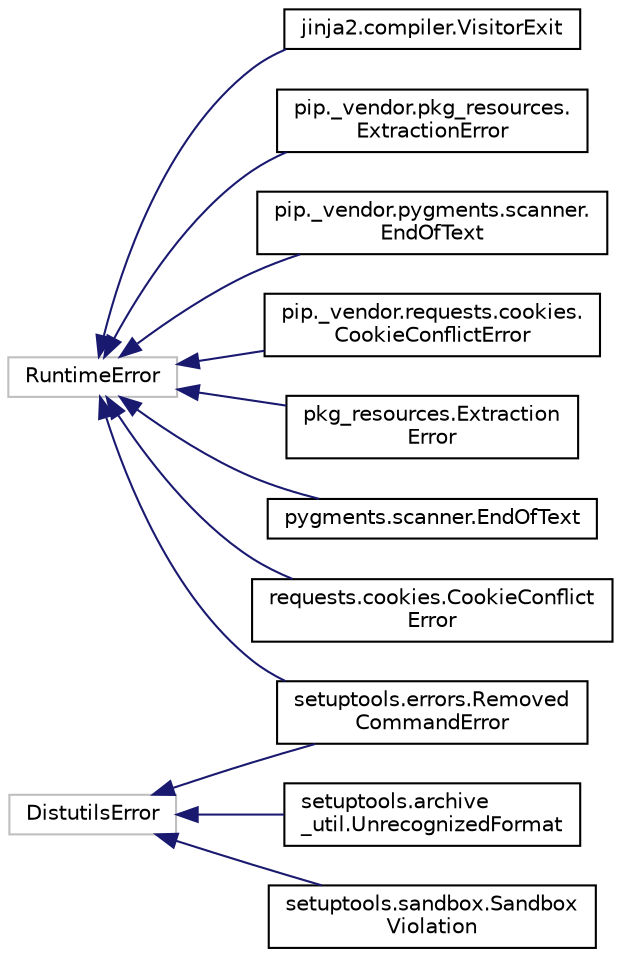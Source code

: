 digraph "Graphical Class Hierarchy"
{
 // LATEX_PDF_SIZE
  edge [fontname="Helvetica",fontsize="10",labelfontname="Helvetica",labelfontsize="10"];
  node [fontname="Helvetica",fontsize="10",shape=record];
  rankdir="LR";
  Node2965 [label="RuntimeError",height=0.2,width=0.4,color="grey75", fillcolor="white", style="filled",tooltip=" "];
  Node2965 -> Node0 [dir="back",color="midnightblue",fontsize="10",style="solid",fontname="Helvetica"];
  Node0 [label="jinja2.compiler.VisitorExit",height=0.2,width=0.4,color="black", fillcolor="white", style="filled",URL="$classjinja2_1_1compiler_1_1VisitorExit.html",tooltip=" "];
  Node2965 -> Node2967 [dir="back",color="midnightblue",fontsize="10",style="solid",fontname="Helvetica"];
  Node2967 [label="pip._vendor.pkg_resources.\lExtractionError",height=0.2,width=0.4,color="black", fillcolor="white", style="filled",URL="$classpip_1_1__vendor_1_1pkg__resources_1_1ExtractionError.html",tooltip=" "];
  Node2965 -> Node2968 [dir="back",color="midnightblue",fontsize="10",style="solid",fontname="Helvetica"];
  Node2968 [label="pip._vendor.pygments.scanner.\lEndOfText",height=0.2,width=0.4,color="black", fillcolor="white", style="filled",URL="$classpip_1_1__vendor_1_1pygments_1_1scanner_1_1EndOfText.html",tooltip=" "];
  Node2965 -> Node2969 [dir="back",color="midnightblue",fontsize="10",style="solid",fontname="Helvetica"];
  Node2969 [label="pip._vendor.requests.cookies.\lCookieConflictError",height=0.2,width=0.4,color="black", fillcolor="white", style="filled",URL="$classpip_1_1__vendor_1_1requests_1_1cookies_1_1CookieConflictError.html",tooltip=" "];
  Node2965 -> Node2970 [dir="back",color="midnightblue",fontsize="10",style="solid",fontname="Helvetica"];
  Node2970 [label="pkg_resources.Extraction\lError",height=0.2,width=0.4,color="black", fillcolor="white", style="filled",URL="$classpkg__resources_1_1ExtractionError.html",tooltip=" "];
  Node2965 -> Node2971 [dir="back",color="midnightblue",fontsize="10",style="solid",fontname="Helvetica"];
  Node2971 [label="pygments.scanner.EndOfText",height=0.2,width=0.4,color="black", fillcolor="white", style="filled",URL="$classpygments_1_1scanner_1_1EndOfText.html",tooltip=" "];
  Node2965 -> Node2972 [dir="back",color="midnightblue",fontsize="10",style="solid",fontname="Helvetica"];
  Node2972 [label="requests.cookies.CookieConflict\lError",height=0.2,width=0.4,color="black", fillcolor="white", style="filled",URL="$classrequests_1_1cookies_1_1CookieConflictError.html",tooltip=" "];
  Node2965 -> Node2973 [dir="back",color="midnightblue",fontsize="10",style="solid",fontname="Helvetica"];
  Node2973 [label="setuptools.errors.Removed\lCommandError",height=0.2,width=0.4,color="black", fillcolor="white", style="filled",URL="$classsetuptools_1_1errors_1_1RemovedCommandError.html",tooltip=" "];
  Node3478 [label="DistutilsError",height=0.2,width=0.4,color="grey75", fillcolor="white", style="filled",tooltip=" "];
  Node3478 -> Node3479 [dir="back",color="midnightblue",fontsize="10",style="solid",fontname="Helvetica"];
  Node3479 [label="setuptools.archive\l_util.UnrecognizedFormat",height=0.2,width=0.4,color="black", fillcolor="white", style="filled",URL="$classsetuptools_1_1archive__util_1_1UnrecognizedFormat.html",tooltip=" "];
  Node3478 -> Node2973 [dir="back",color="midnightblue",fontsize="10",style="solid",fontname="Helvetica"];
  Node3478 -> Node3480 [dir="back",color="midnightblue",fontsize="10",style="solid",fontname="Helvetica"];
  Node3480 [label="setuptools.sandbox.Sandbox\lViolation",height=0.2,width=0.4,color="black", fillcolor="white", style="filled",URL="$classsetuptools_1_1sandbox_1_1SandboxViolation.html",tooltip=" "];
}
